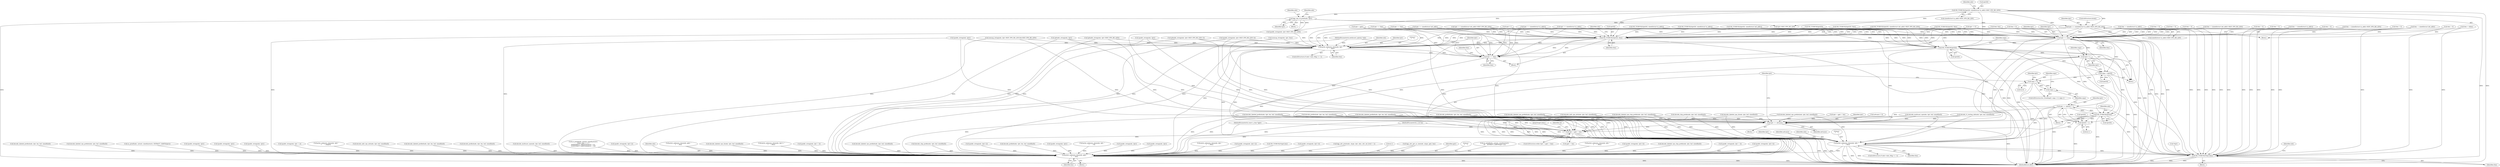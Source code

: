 digraph "0_tcpdump_af2cf04a9394c1a56227c2289ae8da262828294a@pointer" {
"1000827" [label="(Call,tptr += (sizeof(struct in_addr)+BGP_VPN_RD_LEN))"];
"1000799" [label="(Call,ND_TCHECK2(tptr[0], sizeof(struct in_addr)+BGP_VPN_RD_LEN))"];
"1000813" [label="(Call,bgp_vpn_rd_print(ndo, tptr))"];
"1001092" [label="(Call,ND_TCHECK2(tptr[0], tlen))"];
"1001111" [label="(Call,print_unknown_data(ndo, tptr, \"\n\t    \", tlen))"];
"1001116" [label="(Call,tptr += tlen)"];
"1002940" [label="(Call,print_unknown_data(ndo, pptr, \"\n\t    \", len))"];
"1001130" [label="(Call,tptr += tlen)"];
"1001133" [label="(Call,ND_TCHECK(tptr[0]))"];
"1001137" [label="(Call,snpa = tptr[0])"];
"1001154" [label="(Call,snpa > 0)"];
"1001157" [label="(Call,snpa--)"];
"1001142" [label="(Call,tptr++)"];
"1001160" [label="(Call,ND_TCHECK(tptr[0]))"];
"1001172" [label="(Call,tptr += tptr[0] + 1)"];
"1001174" [label="(Call,tptr[0] + 1)"];
"1001186" [label="(Call,tptr < pptr + len)"];
"1001634" [label="(Call,print_unknown_data(ndo, tptr, \"\n\t    \", tlen))"];
"1001616" [label="(Call,ND_TCHECK2(*tptr,tlen))"];
"1001653" [label="(Call,tptr += advance)"];
"1000705" [label="(Call,tptr++)"];
"1001187" [label="(Identifier,tptr)"];
"1001154" [label="(Call,snpa > 0)"];
"1001157" [label="(Call,snpa--)"];
"1001837" [label="(Call,decode_prefix6(ndo, tptr, len, buf, sizeof(buf)))"];
"1000568" [label="(Call,ipaddr_string(ndo, tptr))"];
"1001105" [label="(ControlStructure,if (ndo->ndo_vflag <= 1))"];
"1000809" [label="(Identifier,ndo)"];
"1002397" [label="(Call,print_unknown_data(ndo, tptr, \"\n\t      \", 8))"];
"1000332" [label="(Call,ipaddr_string(ndo, tptr))"];
"1000851" [label="(Call,ND_TCHECK2(tptr[0], sizeof(struct in6_addr)))"];
"1001137" [label="(Call,snpa = tptr[0])"];
"1001981" [label="(Call,decode_clnp_prefix(ndo, tptr, buf, sizeof(buf)))"];
"1001092" [label="(Call,ND_TCHECK2(tptr[0], tlen))"];
"1002535" [label="(Call,ipaddr_string(ndo, tptr))"];
"1001005" [label="(Call,ND_TCHECK2(tptr[0], tlen))"];
"1001636" [label="(Identifier,tptr)"];
"1000921" [label="(Call,tptr += (sizeof(struct in6_addr)+BGP_VPN_RD_LEN))"];
"1002238" [label="(Call,ipaddr_string(ndo, tptr+2))"];
"1000833" [label="(ControlStructure,break;)"];
"1002222" [label="(Call,ipaddr_string(ndo, tptr+4))"];
"1000690" [label="(Call,tptr +=3)"];
"1001634" [label="(Call,print_unknown_data(ndo, tptr, \"\n\t    \", tlen))"];
"1001640" [label="(Identifier,advance)"];
"1001096" [label="(Identifier,tlen)"];
"1002571" [label="(Call,print_unknown_data(ndo, tptr, \"\n\t      \", tlen))"];
"1001313" [label="(Call,decode_rt_routing_info(ndo, tptr, buf, sizeof(buf)))"];
"1000963" [label="(Call,tptr += (sizeof(struct in_addr)))"];
"1001616" [label="(Call,ND_TCHECK2(*tptr,tlen))"];
"1000814" [label="(Identifier,ndo)"];
"1002654" [label="(Call,print_unknown_data(ndo, tptr,\"\n\t      \", length))"];
"1002045" [label="(Call,decode_mdt_vpn_nlri(ndo, tptr, buf, sizeof(buf)))"];
"1000794" [label="(Call,tlen = 0)"];
"1001877" [label="(Call,decode_labeled_prefix6(ndo, tptr, len, buf, sizeof(buf)))"];
"1001112" [label="(Identifier,ndo)"];
"1000129" [label="(MethodParameterIn,u_int len)"];
"1002501" [label="(Call,ipaddr_string(ndo, tptr+4))"];
"1001000" [label="(Call,tlen = 0)"];
"1000869" [label="(Call,tptr += sizeof(struct in6_addr))"];
"1001116" [label="(Call,tptr += tlen)"];
"1002077" [label="(Call,decode_multicast_vpn(ndo, tptr, buf, sizeof(buf)))"];
"1000768" [label="(Call,ipaddr_string(ndo, tptr))"];
"1000771" [label="(Call,tlen -= sizeof(struct in_addr))"];
"1001628" [label="(ControlStructure,if (ndo->ndo_vflag <= 1))"];
"1001172" [label="(Call,tptr += tptr[0] + 1)"];
"1001653" [label="(Call,tptr += advance)"];
"1001241" [label="(Call,decode_labeled_prefix4(ndo, tptr, len, buf, sizeof(buf)))"];
"1000259" [label="(Call,as_printf(ndo, astostr, sizeof(astostr),\n\t\t\t\tas_size == 2 ?\n\t\t\t\tEXTRACT_16BITS(&tptr[2 + i]) :\n\t\t\t\tEXTRACT_32BITS(&tptr[2 + i])))"];
"1000940" [label="(Call,tlen = 0)"];
"1000865" [label="(Call,tlen -= sizeof(struct in6_addr))"];
"1002303" [label="(Call,ipaddr_string(ndo, tptr+2))"];
"1002941" [label="(Identifier,ndo)"];
"1000888" [label="(Call,tlen = 0)"];
"1002921" [label="(Call,print_unknown_data(ndo, pptr, \"\n\t    \", len))"];
"1000800" [label="(Call,tptr[0])"];
"1001198" [label="(Block,)"];
"1001949" [label="(Call,decode_labeled_vpn_l2(ndo, tptr, buf, sizeof(buf)))"];
"1000146" [label="(Call,tlen=len)"];
"1001655" [label="(Identifier,advance)"];
"1001622" [label="(Identifier,ndo)"];
"1002518" [label="(Call,ipaddr_string(ndo, tptr))"];
"1000915" [label="(Call,tlen -= (sizeof(struct in6_addr)+BGP_VPN_RD_LEN))"];
"1001191" [label="(Block,)"];
"1002940" [label="(Call,print_unknown_data(ndo, pptr, \"\n\t    \", len))"];
"1002950" [label="(MethodReturn,RET)"];
"1001725" [label="(Call,decode_prefix4(ndo, tptr, len, buf, sizeof(buf)))"];
"1001019" [label="(Call,isonsap_string(ndo, tptr+BGP_VPN_RD_LEN,tlen-BGP_VPN_RD_LEN))"];
"1000846" [label="(Call,tlen = 0)"];
"1000757" [label="(Call,ND_TCHECK2(tptr[0], sizeof(struct in_addr)))"];
"1000959" [label="(Call,tlen -= (sizeof(struct in_addr)))"];
"1000128" [label="(MethodParameterIn,const u_char *pptr)"];
"1001158" [label="(Identifier,snpa)"];
"1001155" [label="(Identifier,snpa)"];
"1001638" [label="(Identifier,tlen)"];
"1001139" [label="(Call,tptr[0])"];
"1001077" [label="(Call,ip6addr_string(ndo, tptr+BGP_VPN_RD_LEN+3))"];
"1002128" [label="(Call,print_unknown_data(ndo, tptr-3, \"\n\t    \", tlen))"];
"1000429" [label="(Call,ipaddr_string(ndo, tptr + 4))"];
"1001166" [label="(Identifier,ndo)"];
"1001281" [label="(Call,decode_labeled_vpn_prefix4(ndo, tptr, buf, sizeof(buf)))"];
"1000982" [label="(Call,tptr += tlen)"];
"1000818" [label="(Call,tptr+BGP_VPN_RD_LEN)"];
"1001917" [label="(Call,decode_labeled_vpn_prefix6(ndo, tptr, buf, sizeof(buf)))"];
"1000143" [label="(Call,tptr = pptr)"];
"1001048" [label="(Call,ipaddr_string(ndo, tptr+BGP_VPN_RD_LEN+4))"];
"1001553" [label="(Call,decode_clnp_prefix(ndo, tptr, buf, sizeof(buf)))"];
"1001173" [label="(Identifier,tptr)"];
"1000813" [label="(Call,bgp_vpn_rd_print(ndo, tptr))"];
"1001174" [label="(Call,tptr[0] + 1)"];
"1000815" [label="(Identifier,tptr)"];
"1000829" [label="(Call,sizeof(struct in_addr)+BGP_VPN_RD_LEN)"];
"1001649" [label="(Call,advance < 0)"];
"1001118" [label="(Identifier,tlen)"];
"1001160" [label="(Call,ND_TCHECK(tptr[0]))"];
"1001201" [label="(Call,decode_prefix4(ndo, tptr, len, buf, sizeof(buf)))"];
"1000945" [label="(Call,ND_TCHECK2(tptr[0], sizeof(struct in_addr)))"];
"1000910" [label="(Call,ip6addr_string(ndo, tptr+BGP_VPN_RD_LEN))"];
"1000978" [label="(Call,isonsap_string(ndo, tptr, tlen))"];
"1001153" [label="(ControlStructure,for (/*nothing*/; snpa > 0; snpa--))"];
"1000828" [label="(Identifier,tptr)"];
"1001087" [label="(Call,tlen = 0)"];
"1001138" [label="(Identifier,snpa)"];
"1001130" [label="(Call,tptr += tlen)"];
"1001188" [label="(Call,pptr + len)"];
"1001159" [label="(Block,)"];
"1002317" [label="(Call,ipaddr_string(ndo, tptr+2))"];
"1000739" [label="(Block,)"];
"1001161" [label="(Call,tptr[0])"];
"1000126" [label="(MethodParameterIn,netdissect_options *ndo)"];
"1000683" [label="(Call,print_unknown_data(ndo, tptr, \"\n\t    \", tlen))"];
"1001619" [label="(Identifier,tlen)"];
"1000693" [label="(Call,ND_TCHECK(tptr[0]))"];
"1001143" [label="(Identifier,tptr)"];
"1000775" [label="(Call,tptr += sizeof(struct in_addr))"];
"1000862" [label="(Call,ip6addr_string(ndo, tptr))"];
"1002936" [label="(Call,ND_TCHECK2(*pptr,len))"];
"1001635" [label="(Identifier,ndo)"];
"1000827" [label="(Call,tptr += (sizeof(struct in_addr)+BGP_VPN_RD_LEN))"];
"1001133" [label="(Call,ND_TCHECK(tptr[0]))"];
"1001178" [label="(Literal,1)"];
"1000803" [label="(Call,sizeof(struct in_addr)+BGP_VPN_RD_LEN)"];
"1001521" [label="(Call,decode_labeled_vpn_l2(ndo, tptr, buf, sizeof(buf)))"];
"1000719" [label="(Call,tlen > 0)"];
"1001111" [label="(Call,print_unknown_data(ndo, tptr, \"\n\t    \", tlen))"];
"1002828" [label="(Call,bgp_attr_print(ndo, atype, tptr, alen, attr_set_level + 1))"];
"1000968" [label="(Call,ND_TCHECK2(tptr[0], tlen))"];
"1001134" [label="(Call,tptr[0])"];
"1000893" [label="(Call,ND_TCHECK2(tptr[0], sizeof(struct in6_addr)+BGP_VPN_RD_LEN))"];
"1002946" [label="(Literal,1)"];
"1001656" [label="(JumpTarget,done:)"];
"1001115" [label="(Identifier,tlen)"];
"1001142" [label="(Call,tptr++)"];
"1000201" [label="(Call,bgp_attr_get_as_size(ndo, atype, pptr, len))"];
"1001637" [label="(Literal,\"\n\t    \")"];
"1001113" [label="(Identifier,tptr)"];
"1001114" [label="(Literal,\"\n\t    \")"];
"1002942" [label="(Identifier,pptr)"];
"1002943" [label="(Literal,\"\n\t    \")"];
"1002256" [label="(Call,as_printf(ndo, astostr, sizeof(astostr),\n\t\t\t    EXTRACT_32BITS(tptr+2)))"];
"1001489" [label="(Call,decode_labeled_vpn_prefix6(ndo, tptr, buf, sizeof(buf)))"];
"1002480" [label="(Call,ipaddr_string(ndo, tptr+4))"];
"1001642" [label="(Call,tptr = pptr + len)"];
"1001156" [label="(Literal,0)"];
"1000798" [label="(Block,)"];
"1002013" [label="(Call,decode_labeled_vpn_clnp_prefix(ndo, tptr, buf, sizeof(buf)))"];
"1000985" [label="(Call,tlen = 0)"];
"1001449" [label="(Call,decode_labeled_prefix6(ndo, tptr, len, buf, sizeof(buf)))"];
"1001185" [label="(ControlStructure,while (tptr < pptr + len))"];
"1001099" [label="(Identifier,ndo)"];
"1001131" [label="(Identifier,tptr)"];
"1002944" [label="(Identifier,len)"];
"1000464" [label="(Call,ipaddr_string(ndo, tptr + 4))"];
"1001195" [label="(Identifier,af)"];
"1001765" [label="(Call,decode_labeled_prefix4(ndo, tptr, len, buf, sizeof(buf)))"];
"1001377" [label="(Call,decode_mdt_vpn_nlri(ndo, tptr, buf, sizeof(buf)))"];
"1001135" [label="(Identifier,tptr)"];
"1001145" [label="(Identifier,snpa)"];
"1000752" [label="(Call,tlen = 0)"];
"1001805" [label="(Call,decode_labeled_vpn_prefix4(ndo, tptr, buf, sizeof(buf)))"];
"1001585" [label="(Call,decode_labeled_vpn_clnp_prefix(ndo, tptr, buf, sizeof(buf)))"];
"1002935" [label="(Block,)"];
"1000151" [label="(Block,)"];
"1000956" [label="(Call,ipaddr_string(ndo, tptr))"];
"1000816" [label="(Call,ipaddr_string(ndo, tptr+BGP_VPN_RD_LEN))"];
"1001120" [label="(Identifier,tlen)"];
"1001186" [label="(Call,tptr < pptr + len)"];
"1002682" [label="(Call,as_printf(ndo, astostr, sizeof(astostr), EXTRACT_32BITS(tptr)))"];
"1001345" [label="(Call,decode_multicast_vpn(ndo, tptr, buf, sizeof(buf)))"];
"1001654" [label="(Identifier,tptr)"];
"1002555" [label="(Call,ipaddr_string(ndo, tptr))"];
"1000599" [label="(Call,ipaddr_string(ndo, tptr))"];
"1001162" [label="(Identifier,tptr)"];
"1000799" [label="(Call,ND_TCHECK2(tptr[0], sizeof(struct in_addr)+BGP_VPN_RD_LEN))"];
"1000817" [label="(Identifier,ndo)"];
"1001117" [label="(Identifier,tptr)"];
"1001093" [label="(Call,tptr[0])"];
"1001617" [label="(Call,*tptr)"];
"1001132" [label="(Identifier,tlen)"];
"1001175" [label="(Call,tptr[0])"];
"1001409" [label="(Call,decode_prefix6(ndo, tptr, len, buf, sizeof(buf)))"];
"1000821" [label="(Call,tlen -= (sizeof(struct in_addr)+BGP_VPN_RD_LEN))"];
"1000812" [label="(Block,)"];
"1000409" [label="(Call,ipaddr_string(ndo, tptr + 2))"];
"1001084" [label="(Call,tptr += tlen)"];
"1000702" [label="(Call,tlen = nhlen)"];
"1000827" -> "1000798"  [label="AST: "];
"1000827" -> "1000829"  [label="CFG: "];
"1000828" -> "1000827"  [label="AST: "];
"1000829" -> "1000827"  [label="AST: "];
"1000833" -> "1000827"  [label="CFG: "];
"1000827" -> "1002950"  [label="DDG: "];
"1000827" -> "1002950"  [label="DDG: "];
"1000799" -> "1000827"  [label="DDG: "];
"1000813" -> "1000827"  [label="DDG: "];
"1000827" -> "1001092"  [label="DDG: "];
"1000827" -> "1001111"  [label="DDG: "];
"1000827" -> "1001116"  [label="DDG: "];
"1000827" -> "1001130"  [label="DDG: "];
"1000799" -> "1000798"  [label="AST: "];
"1000799" -> "1000803"  [label="CFG: "];
"1000800" -> "1000799"  [label="AST: "];
"1000803" -> "1000799"  [label="AST: "];
"1000809" -> "1000799"  [label="CFG: "];
"1000799" -> "1002950"  [label="DDG: "];
"1000799" -> "1002950"  [label="DDG: "];
"1000799" -> "1000813"  [label="DDG: "];
"1000799" -> "1000816"  [label="DDG: "];
"1000799" -> "1000818"  [label="DDG: "];
"1000799" -> "1001092"  [label="DDG: "];
"1000799" -> "1001130"  [label="DDG: "];
"1000799" -> "1001133"  [label="DDG: "];
"1000813" -> "1000812"  [label="AST: "];
"1000813" -> "1000815"  [label="CFG: "];
"1000814" -> "1000813"  [label="AST: "];
"1000815" -> "1000813"  [label="AST: "];
"1000817" -> "1000813"  [label="CFG: "];
"1000813" -> "1002950"  [label="DDG: "];
"1000813" -> "1000816"  [label="DDG: "];
"1000813" -> "1000816"  [label="DDG: "];
"1000813" -> "1000818"  [label="DDG: "];
"1001092" -> "1000739"  [label="AST: "];
"1001092" -> "1001096"  [label="CFG: "];
"1001093" -> "1001092"  [label="AST: "];
"1001096" -> "1001092"  [label="AST: "];
"1001099" -> "1001092"  [label="CFG: "];
"1001092" -> "1002950"  [label="DDG: "];
"1001092" -> "1002950"  [label="DDG: "];
"1000757" -> "1001092"  [label="DDG: "];
"1000945" -> "1001092"  [label="DDG: "];
"1000893" -> "1001092"  [label="DDG: "];
"1000982" -> "1001092"  [label="DDG: "];
"1001005" -> "1001092"  [label="DDG: "];
"1000921" -> "1001092"  [label="DDG: "];
"1000963" -> "1001092"  [label="DDG: "];
"1000968" -> "1001092"  [label="DDG: "];
"1000775" -> "1001092"  [label="DDG: "];
"1000869" -> "1001092"  [label="DDG: "];
"1001084" -> "1001092"  [label="DDG: "];
"1000851" -> "1001092"  [label="DDG: "];
"1000143" -> "1001092"  [label="DDG: "];
"1000705" -> "1001092"  [label="DDG: "];
"1000693" -> "1001092"  [label="DDG: "];
"1000690" -> "1001092"  [label="DDG: "];
"1000719" -> "1001092"  [label="DDG: "];
"1000146" -> "1001092"  [label="DDG: "];
"1001092" -> "1001111"  [label="DDG: "];
"1001092" -> "1001111"  [label="DDG: "];
"1001092" -> "1001116"  [label="DDG: "];
"1001092" -> "1001116"  [label="DDG: "];
"1001111" -> "1001105"  [label="AST: "];
"1001111" -> "1001115"  [label="CFG: "];
"1001112" -> "1001111"  [label="AST: "];
"1001113" -> "1001111"  [label="AST: "];
"1001114" -> "1001111"  [label="AST: "];
"1001115" -> "1001111"  [label="AST: "];
"1001117" -> "1001111"  [label="CFG: "];
"1001111" -> "1002950"  [label="DDG: "];
"1001111" -> "1002950"  [label="DDG: "];
"1001048" -> "1001111"  [label="DDG: "];
"1000910" -> "1001111"  [label="DDG: "];
"1001019" -> "1001111"  [label="DDG: "];
"1000862" -> "1001111"  [label="DDG: "];
"1000816" -> "1001111"  [label="DDG: "];
"1000978" -> "1001111"  [label="DDG: "];
"1000768" -> "1001111"  [label="DDG: "];
"1001077" -> "1001111"  [label="DDG: "];
"1000956" -> "1001111"  [label="DDG: "];
"1000126" -> "1001111"  [label="DDG: "];
"1000963" -> "1001111"  [label="DDG: "];
"1001084" -> "1001111"  [label="DDG: "];
"1000143" -> "1001111"  [label="DDG: "];
"1000982" -> "1001111"  [label="DDG: "];
"1000921" -> "1001111"  [label="DDG: "];
"1000775" -> "1001111"  [label="DDG: "];
"1000869" -> "1001111"  [label="DDG: "];
"1000705" -> "1001111"  [label="DDG: "];
"1001111" -> "1001116"  [label="DDG: "];
"1001111" -> "1001116"  [label="DDG: "];
"1001111" -> "1002940"  [label="DDG: "];
"1001116" -> "1000739"  [label="AST: "];
"1001116" -> "1001118"  [label="CFG: "];
"1001117" -> "1001116"  [label="AST: "];
"1001118" -> "1001116"  [label="AST: "];
"1001120" -> "1001116"  [label="CFG: "];
"1001116" -> "1002950"  [label="DDG: "];
"1000963" -> "1001116"  [label="DDG: "];
"1001084" -> "1001116"  [label="DDG: "];
"1000143" -> "1001116"  [label="DDG: "];
"1000982" -> "1001116"  [label="DDG: "];
"1000921" -> "1001116"  [label="DDG: "];
"1000775" -> "1001116"  [label="DDG: "];
"1000869" -> "1001116"  [label="DDG: "];
"1000705" -> "1001116"  [label="DDG: "];
"1002940" -> "1002935"  [label="AST: "];
"1002940" -> "1002944"  [label="CFG: "];
"1002941" -> "1002940"  [label="AST: "];
"1002942" -> "1002940"  [label="AST: "];
"1002943" -> "1002940"  [label="AST: "];
"1002944" -> "1002940"  [label="AST: "];
"1002946" -> "1002940"  [label="CFG: "];
"1002940" -> "1002950"  [label="DDG: "];
"1002940" -> "1002950"  [label="DDG: "];
"1002940" -> "1002950"  [label="DDG: "];
"1002940" -> "1002950"  [label="DDG: "];
"1002828" -> "1002940"  [label="DDG: "];
"1001837" -> "1002940"  [label="DDG: "];
"1001019" -> "1002940"  [label="DDG: "];
"1002397" -> "1002940"  [label="DDG: "];
"1002501" -> "1002940"  [label="DDG: "];
"1001877" -> "1002940"  [label="DDG: "];
"1002518" -> "1002940"  [label="DDG: "];
"1000259" -> "1002940"  [label="DDG: "];
"1001048" -> "1002940"  [label="DDG: "];
"1001725" -> "1002940"  [label="DDG: "];
"1000683" -> "1002940"  [label="DDG: "];
"1000332" -> "1002940"  [label="DDG: "];
"1002222" -> "1002940"  [label="DDG: "];
"1001765" -> "1002940"  [label="DDG: "];
"1001949" -> "1002940"  [label="DDG: "];
"1001981" -> "1002940"  [label="DDG: "];
"1000568" -> "1002940"  [label="DDG: "];
"1002045" -> "1002940"  [label="DDG: "];
"1000464" -> "1002940"  [label="DDG: "];
"1000910" -> "1002940"  [label="DDG: "];
"1001917" -> "1002940"  [label="DDG: "];
"1002256" -> "1002940"  [label="DDG: "];
"1001409" -> "1002940"  [label="DDG: "];
"1002317" -> "1002940"  [label="DDG: "];
"1001521" -> "1002940"  [label="DDG: "];
"1002682" -> "1002940"  [label="DDG: "];
"1000816" -> "1002940"  [label="DDG: "];
"1000978" -> "1002940"  [label="DDG: "];
"1000768" -> "1002940"  [label="DDG: "];
"1001077" -> "1002940"  [label="DDG: "];
"1001201" -> "1002940"  [label="DDG: "];
"1002077" -> "1002940"  [label="DDG: "];
"1000956" -> "1002940"  [label="DDG: "];
"1000599" -> "1002940"  [label="DDG: "];
"1002555" -> "1002940"  [label="DDG: "];
"1001553" -> "1002940"  [label="DDG: "];
"1002571" -> "1002940"  [label="DDG: "];
"1002238" -> "1002940"  [label="DDG: "];
"1002128" -> "1002940"  [label="DDG: "];
"1001345" -> "1002940"  [label="DDG: "];
"1001634" -> "1002940"  [label="DDG: "];
"1000409" -> "1002940"  [label="DDG: "];
"1002654" -> "1002940"  [label="DDG: "];
"1002013" -> "1002940"  [label="DDG: "];
"1001241" -> "1002940"  [label="DDG: "];
"1001281" -> "1002940"  [label="DDG: "];
"1000862" -> "1002940"  [label="DDG: "];
"1002535" -> "1002940"  [label="DDG: "];
"1001805" -> "1002940"  [label="DDG: "];
"1001449" -> "1002940"  [label="DDG: "];
"1002480" -> "1002940"  [label="DDG: "];
"1002921" -> "1002940"  [label="DDG: "];
"1002921" -> "1002940"  [label="DDG: "];
"1001585" -> "1002940"  [label="DDG: "];
"1001313" -> "1002940"  [label="DDG: "];
"1000429" -> "1002940"  [label="DDG: "];
"1001489" -> "1002940"  [label="DDG: "];
"1001377" -> "1002940"  [label="DDG: "];
"1000201" -> "1002940"  [label="DDG: "];
"1000201" -> "1002940"  [label="DDG: "];
"1002303" -> "1002940"  [label="DDG: "];
"1000126" -> "1002940"  [label="DDG: "];
"1000128" -> "1002940"  [label="DDG: "];
"1002936" -> "1002940"  [label="DDG: "];
"1000129" -> "1002940"  [label="DDG: "];
"1001130" -> "1000151"  [label="AST: "];
"1001130" -> "1001132"  [label="CFG: "];
"1001131" -> "1001130"  [label="AST: "];
"1001132" -> "1001130"  [label="AST: "];
"1001135" -> "1001130"  [label="CFG: "];
"1001130" -> "1002950"  [label="DDG: "];
"1000865" -> "1001130"  [label="DDG: "];
"1001087" -> "1001130"  [label="DDG: "];
"1001000" -> "1001130"  [label="DDG: "];
"1000719" -> "1001130"  [label="DDG: "];
"1000821" -> "1001130"  [label="DDG: "];
"1000959" -> "1001130"  [label="DDG: "];
"1000771" -> "1001130"  [label="DDG: "];
"1000915" -> "1001130"  [label="DDG: "];
"1000940" -> "1001130"  [label="DDG: "];
"1000752" -> "1001130"  [label="DDG: "];
"1000794" -> "1001130"  [label="DDG: "];
"1000985" -> "1001130"  [label="DDG: "];
"1000702" -> "1001130"  [label="DDG: "];
"1000888" -> "1001130"  [label="DDG: "];
"1000846" -> "1001130"  [label="DDG: "];
"1000757" -> "1001130"  [label="DDG: "];
"1000945" -> "1001130"  [label="DDG: "];
"1000893" -> "1001130"  [label="DDG: "];
"1000982" -> "1001130"  [label="DDG: "];
"1001005" -> "1001130"  [label="DDG: "];
"1000921" -> "1001130"  [label="DDG: "];
"1000963" -> "1001130"  [label="DDG: "];
"1000968" -> "1001130"  [label="DDG: "];
"1000775" -> "1001130"  [label="DDG: "];
"1000869" -> "1001130"  [label="DDG: "];
"1001084" -> "1001130"  [label="DDG: "];
"1000851" -> "1001130"  [label="DDG: "];
"1000705" -> "1001130"  [label="DDG: "];
"1000693" -> "1001130"  [label="DDG: "];
"1000690" -> "1001130"  [label="DDG: "];
"1001130" -> "1001133"  [label="DDG: "];
"1001130" -> "1001137"  [label="DDG: "];
"1001130" -> "1001142"  [label="DDG: "];
"1001130" -> "1001160"  [label="DDG: "];
"1001130" -> "1001186"  [label="DDG: "];
"1001130" -> "1001616"  [label="DDG: "];
"1001130" -> "1001634"  [label="DDG: "];
"1001130" -> "1001653"  [label="DDG: "];
"1001133" -> "1000151"  [label="AST: "];
"1001133" -> "1001134"  [label="CFG: "];
"1001134" -> "1001133"  [label="AST: "];
"1001138" -> "1001133"  [label="CFG: "];
"1001133" -> "1002950"  [label="DDG: "];
"1000757" -> "1001133"  [label="DDG: "];
"1000968" -> "1001133"  [label="DDG: "];
"1000851" -> "1001133"  [label="DDG: "];
"1000945" -> "1001133"  [label="DDG: "];
"1000893" -> "1001133"  [label="DDG: "];
"1001005" -> "1001133"  [label="DDG: "];
"1000693" -> "1001133"  [label="DDG: "];
"1000690" -> "1001133"  [label="DDG: "];
"1001133" -> "1001137"  [label="DDG: "];
"1001133" -> "1001142"  [label="DDG: "];
"1001133" -> "1001160"  [label="DDG: "];
"1001133" -> "1001186"  [label="DDG: "];
"1001133" -> "1001616"  [label="DDG: "];
"1001133" -> "1001634"  [label="DDG: "];
"1001133" -> "1001653"  [label="DDG: "];
"1001137" -> "1000151"  [label="AST: "];
"1001137" -> "1001139"  [label="CFG: "];
"1001138" -> "1001137"  [label="AST: "];
"1001139" -> "1001137"  [label="AST: "];
"1001143" -> "1001137"  [label="CFG: "];
"1001137" -> "1002950"  [label="DDG: "];
"1001137" -> "1002950"  [label="DDG: "];
"1001137" -> "1001154"  [label="DDG: "];
"1001154" -> "1001153"  [label="AST: "];
"1001154" -> "1001156"  [label="CFG: "];
"1001155" -> "1001154"  [label="AST: "];
"1001156" -> "1001154"  [label="AST: "];
"1001162" -> "1001154"  [label="CFG: "];
"1001187" -> "1001154"  [label="CFG: "];
"1001154" -> "1002950"  [label="DDG: "];
"1001154" -> "1002950"  [label="DDG: "];
"1001157" -> "1001154"  [label="DDG: "];
"1001154" -> "1001157"  [label="DDG: "];
"1001157" -> "1001153"  [label="AST: "];
"1001157" -> "1001158"  [label="CFG: "];
"1001158" -> "1001157"  [label="AST: "];
"1001155" -> "1001157"  [label="CFG: "];
"1001142" -> "1000151"  [label="AST: "];
"1001142" -> "1001143"  [label="CFG: "];
"1001143" -> "1001142"  [label="AST: "];
"1001145" -> "1001142"  [label="CFG: "];
"1001142" -> "1001160"  [label="DDG: "];
"1001142" -> "1001172"  [label="DDG: "];
"1001142" -> "1001174"  [label="DDG: "];
"1001142" -> "1001186"  [label="DDG: "];
"1001142" -> "1001616"  [label="DDG: "];
"1001142" -> "1001634"  [label="DDG: "];
"1001142" -> "1001653"  [label="DDG: "];
"1001160" -> "1001159"  [label="AST: "];
"1001160" -> "1001161"  [label="CFG: "];
"1001161" -> "1001160"  [label="AST: "];
"1001166" -> "1001160"  [label="CFG: "];
"1001160" -> "1002950"  [label="DDG: "];
"1001172" -> "1001160"  [label="DDG: "];
"1001160" -> "1001172"  [label="DDG: "];
"1001160" -> "1001174"  [label="DDG: "];
"1001160" -> "1001186"  [label="DDG: "];
"1001160" -> "1001616"  [label="DDG: "];
"1001160" -> "1001634"  [label="DDG: "];
"1001160" -> "1001653"  [label="DDG: "];
"1001172" -> "1001159"  [label="AST: "];
"1001172" -> "1001174"  [label="CFG: "];
"1001173" -> "1001172"  [label="AST: "];
"1001174" -> "1001172"  [label="AST: "];
"1001158" -> "1001172"  [label="CFG: "];
"1001172" -> "1002950"  [label="DDG: "];
"1001172" -> "1001174"  [label="DDG: "];
"1001172" -> "1001186"  [label="DDG: "];
"1001172" -> "1001616"  [label="DDG: "];
"1001172" -> "1001634"  [label="DDG: "];
"1001172" -> "1001653"  [label="DDG: "];
"1001174" -> "1001178"  [label="CFG: "];
"1001175" -> "1001174"  [label="AST: "];
"1001178" -> "1001174"  [label="AST: "];
"1001174" -> "1002950"  [label="DDG: "];
"1001186" -> "1001185"  [label="AST: "];
"1001186" -> "1001188"  [label="CFG: "];
"1001187" -> "1001186"  [label="AST: "];
"1001188" -> "1001186"  [label="AST: "];
"1001195" -> "1001186"  [label="CFG: "];
"1001656" -> "1001186"  [label="CFG: "];
"1001186" -> "1002950"  [label="DDG: "];
"1001186" -> "1002950"  [label="DDG: "];
"1001186" -> "1002950"  [label="DDG: "];
"1001653" -> "1001186"  [label="DDG: "];
"1000128" -> "1001186"  [label="DDG: "];
"1001449" -> "1001186"  [label="DDG: "];
"1001201" -> "1001186"  [label="DDG: "];
"1001241" -> "1001186"  [label="DDG: "];
"1001409" -> "1001186"  [label="DDG: "];
"1000129" -> "1001186"  [label="DDG: "];
"1001186" -> "1001634"  [label="DDG: "];
"1001634" -> "1001628"  [label="AST: "];
"1001634" -> "1001638"  [label="CFG: "];
"1001635" -> "1001634"  [label="AST: "];
"1001636" -> "1001634"  [label="AST: "];
"1001637" -> "1001634"  [label="AST: "];
"1001638" -> "1001634"  [label="AST: "];
"1001640" -> "1001634"  [label="CFG: "];
"1001634" -> "1002950"  [label="DDG: "];
"1001634" -> "1002950"  [label="DDG: "];
"1001634" -> "1002950"  [label="DDG: "];
"1001634" -> "1001616"  [label="DDG: "];
"1001048" -> "1001634"  [label="DDG: "];
"1001521" -> "1001634"  [label="DDG: "];
"1001553" -> "1001634"  [label="DDG: "];
"1001019" -> "1001634"  [label="DDG: "];
"1001449" -> "1001634"  [label="DDG: "];
"1001409" -> "1001634"  [label="DDG: "];
"1000910" -> "1001634"  [label="DDG: "];
"1000816" -> "1001634"  [label="DDG: "];
"1000978" -> "1001634"  [label="DDG: "];
"1000768" -> "1001634"  [label="DDG: "];
"1001077" -> "1001634"  [label="DDG: "];
"1001201" -> "1001634"  [label="DDG: "];
"1000956" -> "1001634"  [label="DDG: "];
"1001345" -> "1001634"  [label="DDG: "];
"1001241" -> "1001634"  [label="DDG: "];
"1001281" -> "1001634"  [label="DDG: "];
"1000862" -> "1001634"  [label="DDG: "];
"1001585" -> "1001634"  [label="DDG: "];
"1001313" -> "1001634"  [label="DDG: "];
"1001489" -> "1001634"  [label="DDG: "];
"1001377" -> "1001634"  [label="DDG: "];
"1000126" -> "1001634"  [label="DDG: "];
"1000143" -> "1001634"  [label="DDG: "];
"1001616" -> "1001634"  [label="DDG: "];
"1001616" -> "1001198"  [label="AST: "];
"1001616" -> "1001619"  [label="CFG: "];
"1001617" -> "1001616"  [label="AST: "];
"1001619" -> "1001616"  [label="AST: "];
"1001622" -> "1001616"  [label="CFG: "];
"1001616" -> "1002950"  [label="DDG: "];
"1001616" -> "1002950"  [label="DDG: "];
"1001616" -> "1002950"  [label="DDG: "];
"1000146" -> "1001616"  [label="DDG: "];
"1000865" -> "1001616"  [label="DDG: "];
"1001087" -> "1001616"  [label="DDG: "];
"1001000" -> "1001616"  [label="DDG: "];
"1000719" -> "1001616"  [label="DDG: "];
"1000821" -> "1001616"  [label="DDG: "];
"1000959" -> "1001616"  [label="DDG: "];
"1000771" -> "1001616"  [label="DDG: "];
"1000915" -> "1001616"  [label="DDG: "];
"1000940" -> "1001616"  [label="DDG: "];
"1000752" -> "1001616"  [label="DDG: "];
"1000794" -> "1001616"  [label="DDG: "];
"1000985" -> "1001616"  [label="DDG: "];
"1000702" -> "1001616"  [label="DDG: "];
"1000888" -> "1001616"  [label="DDG: "];
"1000846" -> "1001616"  [label="DDG: "];
"1001653" -> "1001191"  [label="AST: "];
"1001653" -> "1001655"  [label="CFG: "];
"1001654" -> "1001653"  [label="AST: "];
"1001655" -> "1001653"  [label="AST: "];
"1001187" -> "1001653"  [label="CFG: "];
"1001653" -> "1002950"  [label="DDG: "];
"1001649" -> "1001653"  [label="DDG: "];
"1001642" -> "1001653"  [label="DDG: "];
"1001281" -> "1001653"  [label="DDG: "];
"1001449" -> "1001653"  [label="DDG: "];
"1001585" -> "1001653"  [label="DDG: "];
"1001409" -> "1001653"  [label="DDG: "];
"1001241" -> "1001653"  [label="DDG: "];
"1001553" -> "1001653"  [label="DDG: "];
"1001201" -> "1001653"  [label="DDG: "];
"1001377" -> "1001653"  [label="DDG: "];
"1001489" -> "1001653"  [label="DDG: "];
"1001521" -> "1001653"  [label="DDG: "];
"1001345" -> "1001653"  [label="DDG: "];
"1001313" -> "1001653"  [label="DDG: "];
}
